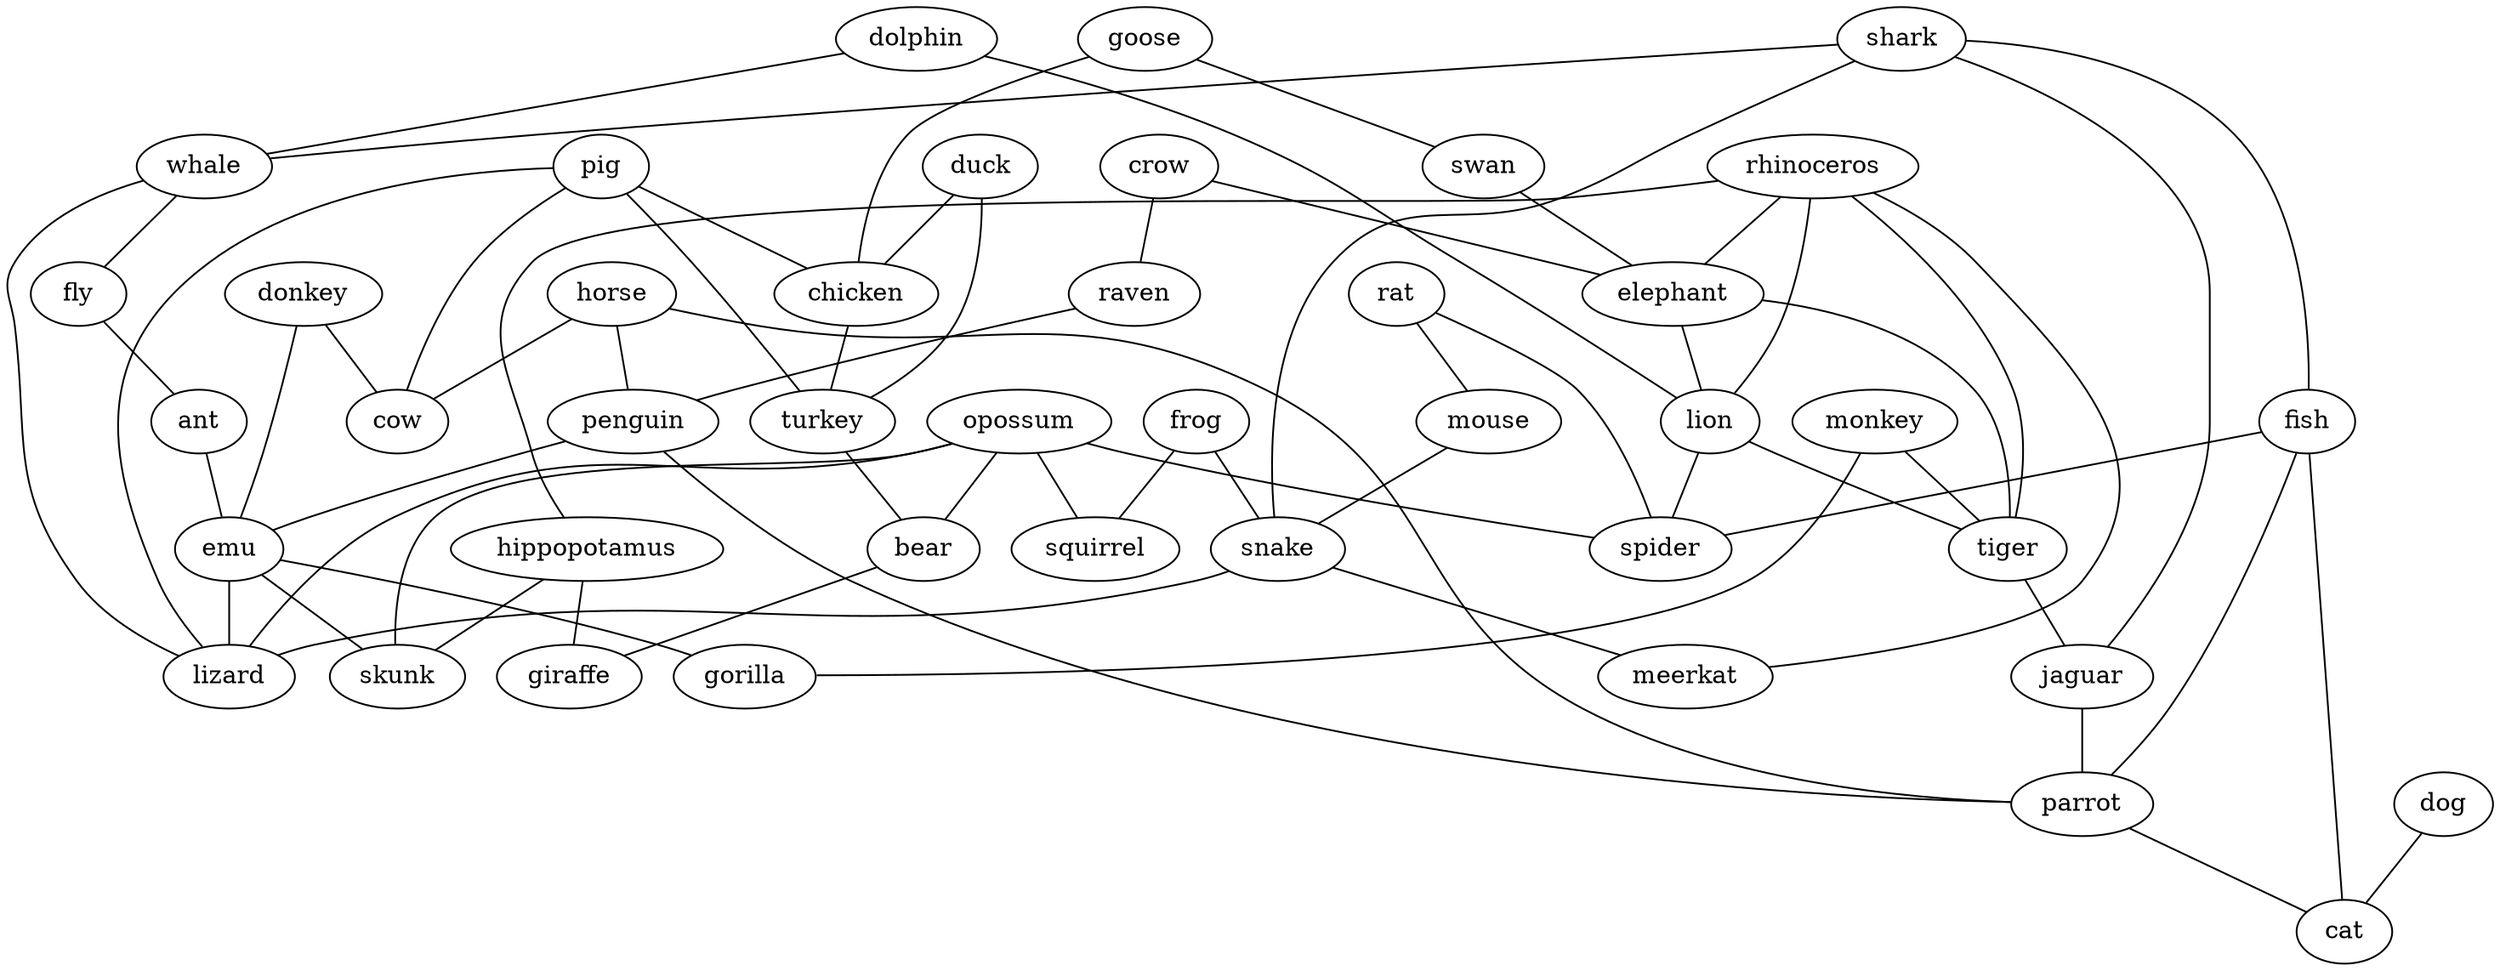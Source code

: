 strict graph G {
donkey;
crow;
dolphin;
shark;
pig;
goose;
rat;
duck;
mouse;
swan;
frog;
rhinoceros;
opossum;
monkey;
elephant;
chicken;
hippopotamus;
fish;
raven;
turkey;
squirrel;
lion;
horse;
bear;
spider;
tiger;
giraffe;
snake;
whale;
penguin;
fly;
ant;
jaguar;
cow;
parrot;
dog;
cat;
emu;
gorilla;
lizard;
skunk;
meerkat;
donkey -- emu  [weight=1];
donkey -- cow  [weight=1];
crow -- raven  [weight=1];
crow -- elephant  [weight=1];
dolphin -- lion  [weight=1];
dolphin -- whale  [weight=1];
shark -- fish  [weight=1];
shark -- jaguar  [weight=1];
shark -- whale  [weight=1];
shark -- snake  [weight=1];
pig -- turkey  [weight=1];
pig -- chicken  [weight=1];
pig -- lizard  [weight=1];
pig -- cow  [weight=1];
goose -- chicken  [weight=1];
goose -- swan  [weight=1];
rat -- mouse  [weight=1];
rat -- spider  [weight=1];
duck -- turkey  [weight=1];
duck -- chicken  [weight=1];
mouse -- snake  [weight=1];
swan -- elephant  [weight=1];
frog -- squirrel  [weight=1];
frog -- snake  [weight=1];
rhinoceros -- tiger  [weight=1];
rhinoceros -- lion  [weight=1];
rhinoceros -- elephant  [weight=1];
rhinoceros -- meerkat  [weight=1];
rhinoceros -- hippopotamus  [weight=1];
opossum -- skunk  [weight=1];
opossum -- squirrel  [weight=1];
opossum -- spider  [weight=1];
opossum -- bear  [weight=1];
opossum -- lizard  [weight=1];
monkey -- tiger  [weight=1];
monkey -- gorilla  [weight=1];
elephant -- tiger  [weight=1];
elephant -- lion  [weight=1];
chicken -- turkey  [weight=1];
hippopotamus -- giraffe  [weight=1];
hippopotamus -- skunk  [weight=1];
fish -- parrot  [weight=1];
fish -- spider  [weight=1];
fish -- cat  [weight=1];
raven -- penguin  [weight=1];
turkey -- bear  [weight=1];
lion -- tiger  [weight=1];
lion -- spider  [weight=1];
horse -- cow  [weight=1];
horse -- parrot  [weight=1];
horse -- penguin  [weight=1];
bear -- giraffe  [weight=1];
tiger -- jaguar  [weight=1];
snake -- lizard  [weight=1];
snake -- meerkat  [weight=1];
whale -- fly  [weight=1];
whale -- lizard  [weight=1];
penguin -- parrot  [weight=1];
penguin -- emu  [weight=1];
fly -- ant  [weight=1];
ant -- emu  [weight=1];
jaguar -- parrot  [weight=1];
parrot -- cat  [weight=1];
dog -- cat  [weight=1];
emu -- gorilla  [weight=1];
emu -- lizard  [weight=1];
emu -- skunk  [weight=1];
}
